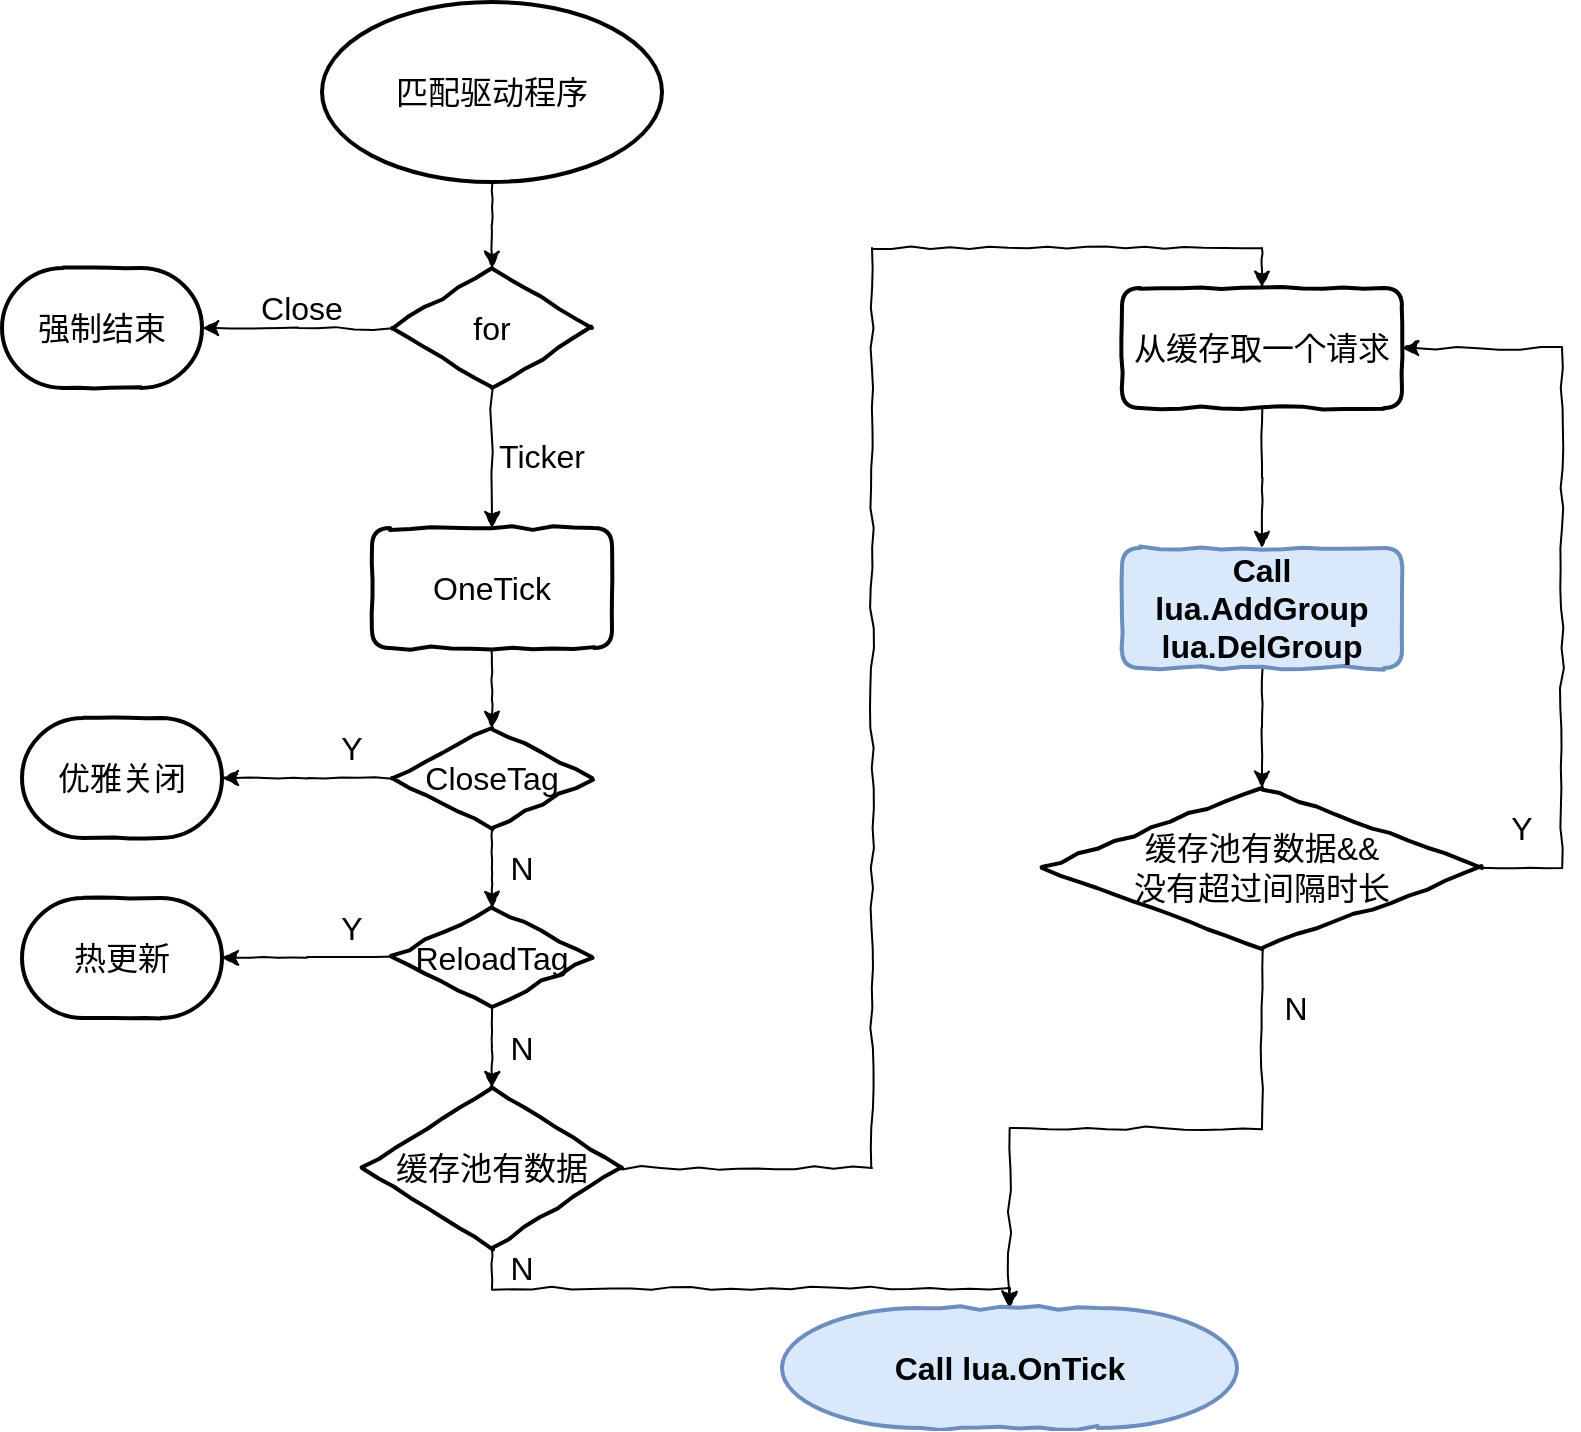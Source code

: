 <mxfile version="14.7.8" type="github">
  <diagram id="q8rS1le6xFCBnVr2BuAs" name="第 1 页">
    <mxGraphModel dx="1422" dy="834" grid="1" gridSize="10" guides="1" tooltips="1" connect="1" arrows="1" fold="1" page="1" pageScale="1" pageWidth="827" pageHeight="1169" math="0" shadow="0">
      <root>
        <mxCell id="0" />
        <mxCell id="1" parent="0" />
        <mxCell id="S-LU_qJC10lirUp9yv28-2" style="edgeStyle=orthogonalEdgeStyle;rounded=0;orthogonalLoop=1;jettySize=auto;html=1;exitX=0.5;exitY=1;exitDx=0;exitDy=0;comic=1;" edge="1" parent="1" source="S-LU_qJC10lirUp9yv28-1">
          <mxGeometry relative="1" as="geometry">
            <mxPoint x="405" y="240" as="targetPoint" />
          </mxGeometry>
        </mxCell>
        <mxCell id="S-LU_qJC10lirUp9yv28-1" value="&lt;font style=&quot;font-size: 16px&quot;&gt;匹配驱动程序&lt;/font&gt;" style="ellipse;whiteSpace=wrap;html=1;comic=1;strokeWidth=2;" vertex="1" parent="1">
          <mxGeometry x="320" y="107" width="170" height="90" as="geometry" />
        </mxCell>
        <mxCell id="S-LU_qJC10lirUp9yv28-5" style="edgeStyle=orthogonalEdgeStyle;rounded=0;comic=1;orthogonalLoop=1;jettySize=auto;html=1;exitX=0;exitY=0.5;exitDx=0;exitDy=0;exitPerimeter=0;fontSize=16;" edge="1" parent="1" source="S-LU_qJC10lirUp9yv28-4">
          <mxGeometry relative="1" as="geometry">
            <mxPoint x="260" y="270" as="targetPoint" />
          </mxGeometry>
        </mxCell>
        <mxCell id="S-LU_qJC10lirUp9yv28-9" style="edgeStyle=orthogonalEdgeStyle;rounded=0;comic=1;orthogonalLoop=1;jettySize=auto;html=1;exitX=0.5;exitY=1;exitDx=0;exitDy=0;exitPerimeter=0;fontSize=16;entryX=0.5;entryY=0;entryDx=0;entryDy=0;" edge="1" parent="1" source="S-LU_qJC10lirUp9yv28-4" target="S-LU_qJC10lirUp9yv28-6">
          <mxGeometry relative="1" as="geometry">
            <mxPoint x="405" y="360" as="targetPoint" />
          </mxGeometry>
        </mxCell>
        <mxCell id="S-LU_qJC10lirUp9yv28-4" value="for" style="strokeWidth=2;html=1;shape=mxgraph.flowchart.decision;whiteSpace=wrap;comic=1;fontSize=16;" vertex="1" parent="1">
          <mxGeometry x="355" y="240" width="100" height="60" as="geometry" />
        </mxCell>
        <mxCell id="S-LU_qJC10lirUp9yv28-11" style="edgeStyle=orthogonalEdgeStyle;rounded=0;comic=1;orthogonalLoop=1;jettySize=auto;html=1;fontSize=16;" edge="1" parent="1" source="S-LU_qJC10lirUp9yv28-6">
          <mxGeometry relative="1" as="geometry">
            <mxPoint x="405" y="470" as="targetPoint" />
          </mxGeometry>
        </mxCell>
        <mxCell id="S-LU_qJC10lirUp9yv28-6" value="OneTick" style="rounded=1;whiteSpace=wrap;html=1;comic=1;fontSize=16;strokeWidth=2;" vertex="1" parent="1">
          <mxGeometry x="345" y="370" width="120" height="60" as="geometry" />
        </mxCell>
        <mxCell id="S-LU_qJC10lirUp9yv28-7" value="Close" style="text;html=1;strokeColor=none;fillColor=none;align=center;verticalAlign=middle;whiteSpace=wrap;rounded=0;comic=1;fontSize=16;" vertex="1" parent="1">
          <mxGeometry x="290" y="250" width="40" height="20" as="geometry" />
        </mxCell>
        <mxCell id="S-LU_qJC10lirUp9yv28-8" value="强制结束" style="strokeWidth=2;html=1;shape=mxgraph.flowchart.terminator;whiteSpace=wrap;comic=1;fontSize=16;" vertex="1" parent="1">
          <mxGeometry x="160" y="240" width="100" height="60" as="geometry" />
        </mxCell>
        <mxCell id="S-LU_qJC10lirUp9yv28-10" value="Ticker" style="text;html=1;strokeColor=none;fillColor=none;align=center;verticalAlign=middle;whiteSpace=wrap;rounded=0;comic=1;fontSize=16;" vertex="1" parent="1">
          <mxGeometry x="410" y="324" width="40" height="20" as="geometry" />
        </mxCell>
        <mxCell id="S-LU_qJC10lirUp9yv28-14" style="edgeStyle=orthogonalEdgeStyle;rounded=0;comic=1;orthogonalLoop=1;jettySize=auto;html=1;fontSize=16;" edge="1" parent="1" source="S-LU_qJC10lirUp9yv28-13">
          <mxGeometry relative="1" as="geometry">
            <mxPoint x="405" y="560" as="targetPoint" />
          </mxGeometry>
        </mxCell>
        <mxCell id="S-LU_qJC10lirUp9yv28-16" style="edgeStyle=orthogonalEdgeStyle;rounded=0;comic=1;orthogonalLoop=1;jettySize=auto;html=1;fontSize=16;" edge="1" parent="1" source="S-LU_qJC10lirUp9yv28-13">
          <mxGeometry relative="1" as="geometry">
            <mxPoint x="270" y="495" as="targetPoint" />
          </mxGeometry>
        </mxCell>
        <mxCell id="S-LU_qJC10lirUp9yv28-13" value="CloseTag" style="strokeWidth=2;html=1;shape=mxgraph.flowchart.decision;whiteSpace=wrap;comic=1;fontSize=16;" vertex="1" parent="1">
          <mxGeometry x="355" y="470" width="100" height="50" as="geometry" />
        </mxCell>
        <mxCell id="S-LU_qJC10lirUp9yv28-17" style="edgeStyle=orthogonalEdgeStyle;rounded=0;comic=1;orthogonalLoop=1;jettySize=auto;html=1;fontSize=16;entryX=1;entryY=0.5;entryDx=0;entryDy=0;entryPerimeter=0;" edge="1" parent="1" source="S-LU_qJC10lirUp9yv28-15" target="S-LU_qJC10lirUp9yv28-42">
          <mxGeometry relative="1" as="geometry">
            <mxPoint x="300" y="584.5" as="targetPoint" />
          </mxGeometry>
        </mxCell>
        <mxCell id="S-LU_qJC10lirUp9yv28-21" style="edgeStyle=orthogonalEdgeStyle;rounded=0;comic=1;orthogonalLoop=1;jettySize=auto;html=1;fontSize=16;" edge="1" parent="1" source="S-LU_qJC10lirUp9yv28-15">
          <mxGeometry relative="1" as="geometry">
            <mxPoint x="405" y="650" as="targetPoint" />
          </mxGeometry>
        </mxCell>
        <mxCell id="S-LU_qJC10lirUp9yv28-15" value="ReloadTag" style="strokeWidth=2;html=1;shape=mxgraph.flowchart.decision;whiteSpace=wrap;comic=1;fontSize=16;" vertex="1" parent="1">
          <mxGeometry x="355" y="559.5" width="100" height="50" as="geometry" />
        </mxCell>
        <mxCell id="S-LU_qJC10lirUp9yv28-18" value="Y" style="text;html=1;strokeColor=none;fillColor=none;align=center;verticalAlign=middle;whiteSpace=wrap;rounded=0;comic=1;fontSize=16;" vertex="1" parent="1">
          <mxGeometry x="315" y="470" width="40" height="20" as="geometry" />
        </mxCell>
        <mxCell id="S-LU_qJC10lirUp9yv28-19" value="Y" style="text;html=1;strokeColor=none;fillColor=none;align=center;verticalAlign=middle;whiteSpace=wrap;rounded=0;comic=1;fontSize=16;" vertex="1" parent="1">
          <mxGeometry x="315" y="559.5" width="40" height="20" as="geometry" />
        </mxCell>
        <mxCell id="S-LU_qJC10lirUp9yv28-20" value="N" style="text;html=1;strokeColor=none;fillColor=none;align=center;verticalAlign=middle;whiteSpace=wrap;rounded=0;comic=1;fontSize=16;" vertex="1" parent="1">
          <mxGeometry x="400" y="530" width="40" height="20" as="geometry" />
        </mxCell>
        <mxCell id="S-LU_qJC10lirUp9yv28-22" value="N" style="text;html=1;strokeColor=none;fillColor=none;align=center;verticalAlign=middle;whiteSpace=wrap;rounded=0;comic=1;fontSize=16;" vertex="1" parent="1">
          <mxGeometry x="400" y="620" width="40" height="20" as="geometry" />
        </mxCell>
        <mxCell id="S-LU_qJC10lirUp9yv28-29" style="edgeStyle=orthogonalEdgeStyle;rounded=0;comic=1;orthogonalLoop=1;jettySize=auto;html=1;fontSize=16;" edge="1" parent="1" source="S-LU_qJC10lirUp9yv28-23">
          <mxGeometry relative="1" as="geometry">
            <mxPoint x="790" y="380" as="targetPoint" />
          </mxGeometry>
        </mxCell>
        <mxCell id="S-LU_qJC10lirUp9yv28-23" value="从缓存取一个请求" style="rounded=1;whiteSpace=wrap;html=1;comic=1;fontSize=16;strokeWidth=2;" vertex="1" parent="1">
          <mxGeometry x="720" y="250" width="140" height="60" as="geometry" />
        </mxCell>
        <mxCell id="S-LU_qJC10lirUp9yv28-28" style="edgeStyle=orthogonalEdgeStyle;rounded=0;comic=1;orthogonalLoop=1;jettySize=auto;html=1;fontSize=16;entryX=0.5;entryY=0;entryDx=0;entryDy=0;" edge="1" parent="1" source="S-LU_qJC10lirUp9yv28-24" target="S-LU_qJC10lirUp9yv28-23">
          <mxGeometry relative="1" as="geometry">
            <mxPoint x="570" y="690" as="targetPoint" />
          </mxGeometry>
        </mxCell>
        <mxCell id="S-LU_qJC10lirUp9yv28-40" style="edgeStyle=orthogonalEdgeStyle;rounded=0;comic=1;orthogonalLoop=1;jettySize=auto;html=1;exitX=0.5;exitY=1;exitDx=0;exitDy=0;exitPerimeter=0;entryX=0.5;entryY=0;entryDx=0;entryDy=0;entryPerimeter=0;fontSize=16;" edge="1" parent="1" source="S-LU_qJC10lirUp9yv28-24" target="S-LU_qJC10lirUp9yv28-37">
          <mxGeometry relative="1" as="geometry">
            <Array as="points">
              <mxPoint x="405" y="750" />
              <mxPoint x="664" y="750" />
            </Array>
          </mxGeometry>
        </mxCell>
        <mxCell id="S-LU_qJC10lirUp9yv28-24" value="缓存池有数据" style="strokeWidth=2;html=1;shape=mxgraph.flowchart.decision;whiteSpace=wrap;comic=1;fontSize=16;" vertex="1" parent="1">
          <mxGeometry x="340" y="650" width="130" height="80" as="geometry" />
        </mxCell>
        <mxCell id="S-LU_qJC10lirUp9yv28-26" value="N" style="text;html=1;strokeColor=none;fillColor=none;align=center;verticalAlign=middle;whiteSpace=wrap;rounded=0;comic=1;fontSize=16;" vertex="1" parent="1">
          <mxGeometry x="400" y="730" width="40" height="20" as="geometry" />
        </mxCell>
        <mxCell id="S-LU_qJC10lirUp9yv28-31" style="edgeStyle=orthogonalEdgeStyle;rounded=0;comic=1;orthogonalLoop=1;jettySize=auto;html=1;fontSize=16;" edge="1" parent="1" source="S-LU_qJC10lirUp9yv28-30">
          <mxGeometry relative="1" as="geometry">
            <mxPoint x="790" y="500" as="targetPoint" />
          </mxGeometry>
        </mxCell>
        <mxCell id="S-LU_qJC10lirUp9yv28-30" value="Call&lt;br&gt;lua.AddGroup&lt;br&gt;lua.DelGroup" style="rounded=1;whiteSpace=wrap;html=1;comic=1;fontSize=16;strokeWidth=2;fontStyle=1;fillColor=#dae8fc;strokeColor=#6c8ebf;" vertex="1" parent="1">
          <mxGeometry x="720" y="380" width="140" height="60" as="geometry" />
        </mxCell>
        <mxCell id="S-LU_qJC10lirUp9yv28-35" style="edgeStyle=orthogonalEdgeStyle;rounded=0;comic=1;orthogonalLoop=1;jettySize=auto;html=1;entryX=1;entryY=0.5;entryDx=0;entryDy=0;fontSize=16;" edge="1" parent="1" source="S-LU_qJC10lirUp9yv28-33" target="S-LU_qJC10lirUp9yv28-23">
          <mxGeometry relative="1" as="geometry">
            <Array as="points">
              <mxPoint x="940" y="540" />
              <mxPoint x="940" y="280" />
            </Array>
          </mxGeometry>
        </mxCell>
        <mxCell id="S-LU_qJC10lirUp9yv28-36" style="edgeStyle=orthogonalEdgeStyle;rounded=0;comic=1;orthogonalLoop=1;jettySize=auto;html=1;fontSize=16;entryX=0.5;entryY=0;entryDx=0;entryDy=0;entryPerimeter=0;" edge="1" parent="1" source="S-LU_qJC10lirUp9yv28-33" target="S-LU_qJC10lirUp9yv28-37">
          <mxGeometry relative="1" as="geometry">
            <mxPoint x="790" y="770" as="targetPoint" />
          </mxGeometry>
        </mxCell>
        <mxCell id="S-LU_qJC10lirUp9yv28-33" value="缓存池有数据&amp;amp;&amp;amp;&lt;br&gt;没有超过间隔时长" style="strokeWidth=2;html=1;shape=mxgraph.flowchart.decision;whiteSpace=wrap;comic=1;fontSize=16;" vertex="1" parent="1">
          <mxGeometry x="680" y="500" width="220" height="80" as="geometry" />
        </mxCell>
        <mxCell id="S-LU_qJC10lirUp9yv28-34" value="Y" style="text;html=1;strokeColor=none;fillColor=none;align=center;verticalAlign=middle;whiteSpace=wrap;rounded=0;comic=1;fontSize=16;" vertex="1" parent="1">
          <mxGeometry x="900" y="510" width="40" height="20" as="geometry" />
        </mxCell>
        <mxCell id="S-LU_qJC10lirUp9yv28-37" value="Call lua.OnTick" style="strokeWidth=2;html=1;shape=mxgraph.flowchart.terminator;whiteSpace=wrap;comic=1;fontSize=16;fontStyle=1;fillColor=#dae8fc;strokeColor=#6c8ebf;" vertex="1" parent="1">
          <mxGeometry x="550" y="760" width="227.5" height="60" as="geometry" />
        </mxCell>
        <mxCell id="S-LU_qJC10lirUp9yv28-38" value="N" style="text;html=1;strokeColor=none;fillColor=none;align=center;verticalAlign=middle;whiteSpace=wrap;rounded=0;comic=1;fontSize=16;" vertex="1" parent="1">
          <mxGeometry x="787" y="600" width="40" height="20" as="geometry" />
        </mxCell>
        <mxCell id="S-LU_qJC10lirUp9yv28-41" value="优雅关闭" style="strokeWidth=2;html=1;shape=mxgraph.flowchart.terminator;whiteSpace=wrap;comic=1;fontSize=16;" vertex="1" parent="1">
          <mxGeometry x="170" y="465" width="100" height="60" as="geometry" />
        </mxCell>
        <mxCell id="S-LU_qJC10lirUp9yv28-42" value="热更新" style="strokeWidth=2;html=1;shape=mxgraph.flowchart.terminator;whiteSpace=wrap;comic=1;fontSize=16;" vertex="1" parent="1">
          <mxGeometry x="170" y="555" width="100" height="60" as="geometry" />
        </mxCell>
      </root>
    </mxGraphModel>
  </diagram>
</mxfile>
